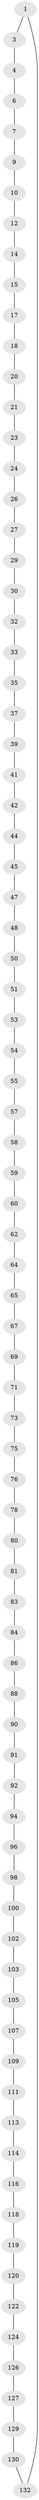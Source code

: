 // Generated by graph-tools (version 1.1) at 2025/24/03/03/25 07:24:20]
// undirected, 82 vertices, 82 edges
graph export_dot {
graph [start="1"]
  node [color=gray90,style=filled];
  1 [super="+2"];
  3;
  4 [super="+5"];
  6;
  7 [super="+8"];
  9;
  10 [super="+11"];
  12 [super="+13"];
  14;
  15 [super="+16"];
  17;
  18 [super="+19"];
  20;
  21 [super="+22"];
  23;
  24 [super="+25"];
  26;
  27 [super="+28"];
  29;
  30 [super="+31"];
  32;
  33 [super="+34"];
  35 [super="+36"];
  37 [super="+38"];
  39 [super="+40"];
  41;
  42 [super="+43"];
  44;
  45 [super="+46"];
  47;
  48 [super="+49"];
  50;
  51 [super="+52"];
  53;
  54;
  55 [super="+56"];
  57;
  58;
  59;
  60 [super="+61"];
  62 [super="+63"];
  64;
  65 [super="+66"];
  67 [super="+68"];
  69 [super="+70"];
  71 [super="+72"];
  73 [super="+74"];
  75;
  76 [super="+77"];
  78 [super="+79"];
  80;
  81 [super="+82"];
  83;
  84 [super="+85"];
  86 [super="+87"];
  88 [super="+89"];
  90;
  91;
  92 [super="+93"];
  94 [super="+95"];
  96 [super="+97"];
  98 [super="+99"];
  100 [super="+101"];
  102;
  103 [super="+104"];
  105 [super="+106"];
  107 [super="+108"];
  109 [super="+110"];
  111 [super="+112"];
  113;
  114 [super="+115"];
  116 [super="+117"];
  118;
  119;
  120 [super="+121"];
  122 [super="+123"];
  124 [super="+125"];
  126;
  127 [super="+128"];
  129;
  130 [super="+131"];
  132;
  1 -- 132;
  1 -- 3;
  3 -- 4;
  4 -- 6;
  6 -- 7;
  7 -- 9;
  9 -- 10;
  10 -- 12;
  12 -- 14;
  14 -- 15;
  15 -- 17;
  17 -- 18;
  18 -- 20;
  20 -- 21;
  21 -- 23;
  23 -- 24;
  24 -- 26;
  26 -- 27;
  27 -- 29;
  29 -- 30;
  30 -- 32;
  32 -- 33;
  33 -- 35;
  35 -- 37;
  37 -- 39;
  39 -- 41;
  41 -- 42;
  42 -- 44;
  44 -- 45;
  45 -- 47;
  47 -- 48;
  48 -- 50;
  50 -- 51;
  51 -- 53;
  53 -- 54;
  54 -- 55;
  55 -- 57;
  57 -- 58;
  58 -- 59;
  59 -- 60;
  60 -- 62;
  62 -- 64;
  64 -- 65;
  65 -- 67;
  67 -- 69;
  69 -- 71;
  71 -- 73;
  73 -- 75;
  75 -- 76;
  76 -- 78;
  78 -- 80;
  80 -- 81;
  81 -- 83;
  83 -- 84;
  84 -- 86;
  86 -- 88;
  88 -- 90;
  90 -- 91;
  91 -- 92;
  92 -- 94;
  94 -- 96;
  96 -- 98;
  98 -- 100;
  100 -- 102;
  102 -- 103;
  103 -- 105;
  105 -- 107;
  107 -- 109;
  109 -- 111;
  111 -- 113;
  113 -- 114;
  114 -- 116;
  116 -- 118;
  118 -- 119;
  119 -- 120;
  120 -- 122;
  122 -- 124;
  124 -- 126;
  126 -- 127;
  127 -- 129;
  129 -- 130;
  130 -- 132;
}
